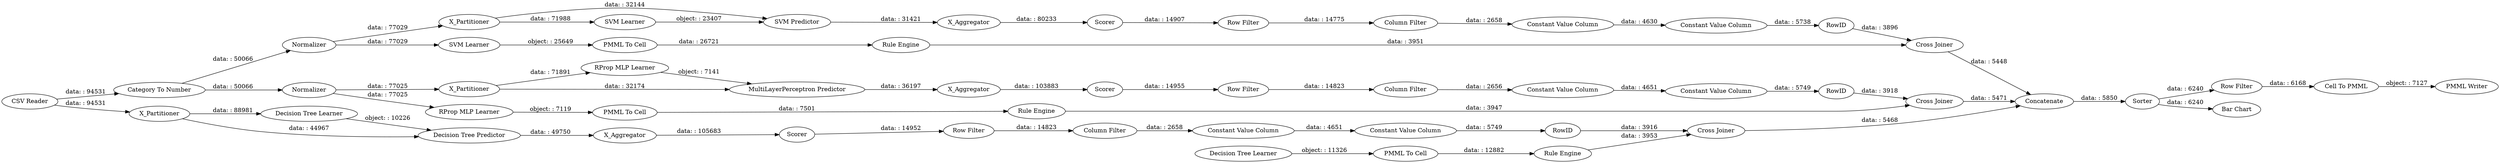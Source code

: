 digraph {
	"-4601684365518077290_9" [label="Row Filter"]
	"-6704980325610055109_53" [label="Row Filter"]
	"-6704980325610055109_64" [label="Bar Chart"]
	"-3832125503745252645_39" [label=Scorer]
	"-3832125503745252645_7" [label=X_Aggregator]
	"-1214857778765701445_34" [label="Rule Engine"]
	"4788337964956219211_40" [label=Normalizer]
	"-6613863716533746086_28" [label="PMML To Cell"]
	"4788337964956219211_32" [label="SVM Predictor"]
	"-6613863716533746086_34" [label="Rule Engine"]
	"7643186763733458542_292" [label="Constant Value Column"]
	"-6613863716533746086_33" [label="Decision Tree Learner"]
	"8063567640946672635_290" [label="Constant Value Column"]
	"-1439516243627908306_39" [label=Normalizer]
	"8063567640946672635_293" [label=RowID]
	"4788337964956219211_7" [label=X_Aggregator]
	"-4601684365518077290_292" [label="Constant Value Column"]
	"-310166497723589278_35" [label="Rule Engine"]
	"-3832125503745252645_38" [label="Cross Joiner"]
	"-6704980325610055109_61" [label="PMML Writer"]
	"4788337964956219211_2" [label=X_Partitioner]
	"-1439516243627908306_31" [label="RProp MLP Learner"]
	"7643186763733458542_290" [label="Constant Value Column"]
	"4788337964956219211_39" [label="Cross Joiner"]
	"-4601684365518077290_290" [label="Constant Value Column"]
	"-1439516243627908306_38" [label="Cross Joiner"]
	"-1439516243627908306_7" [label=X_Aggregator]
	"4788337964956219211_31" [label="SVM Learner"]
	"8063567640946672635_9" [label="Row Filter"]
	"-4601684365518077290_293" [label=RowID]
	"-6704980325610055109_58" [label="Category To Number"]
	"-1439516243627908306_2" [label=X_Partitioner]
	"-1214857778765701445_22" [label="PMML To Cell"]
	"-6704980325610055109_1" [label="CSV Reader"]
	"-6704980325610055109_62" [label=Concatenate]
	"-310166497723589278_33" [label="SVM Learner"]
	"-310166497723589278_34" [label="PMML To Cell"]
	"-3832125503745252645_31" [label="Decision Tree Learner"]
	"-1214857778765701445_35" [label="RProp MLP Learner"]
	"7643186763733458542_294" [label="Column Filter"]
	"-6704980325610055109_54" [label="Cell To PMML"]
	"7643186763733458542_293" [label=RowID]
	"8063567640946672635_292" [label="Constant Value Column"]
	"8063567640946672635_294" [label="Column Filter"]
	"-3832125503745252645_32" [label="Decision Tree Predictor"]
	"-3832125503745252645_2" [label=X_Partitioner]
	"4788337964956219211_41" [label=Scorer]
	"-6704980325610055109_52" [label=Sorter]
	"7643186763733458542_9" [label="Row Filter"]
	"-4601684365518077290_294" [label="Column Filter"]
	"-1439516243627908306_40" [label=Scorer]
	"-1439516243627908306_32" [label="MultiLayerPerceptron Predictor"]
	"-1439516243627908306_31" -> "-1439516243627908306_32" [label="object: : 7141"]
	"-310166497723589278_33" -> "-310166497723589278_34" [label="object: : 25649"]
	"8063567640946672635_290" -> "8063567640946672635_292" [label="data: : 4630"]
	"-1439516243627908306_2" -> "-1439516243627908306_32" [label="data: : 32174"]
	"4788337964956219211_40" -> "4788337964956219211_2" [label="data: : 77029"]
	"7643186763733458542_290" -> "7643186763733458542_292" [label="data: : 4651"]
	"-1214857778765701445_22" -> "-1214857778765701445_34" [label="data: : 7501"]
	"-3832125503745252645_7" -> "-3832125503745252645_39" [label="data: : 105683"]
	"8063567640946672635_293" -> "4788337964956219211_39" [label="data: : 3896"]
	"-6613863716533746086_34" -> "-3832125503745252645_38" [label="data: : 3953"]
	"4788337964956219211_32" -> "4788337964956219211_7" [label="data: : 31421"]
	"7643186763733458542_9" -> "7643186763733458542_294" [label="data: : 14823"]
	"-3832125503745252645_32" -> "-3832125503745252645_7" [label="data: : 49750"]
	"-310166497723589278_34" -> "-310166497723589278_35" [label="data: : 26721"]
	"7643186763733458542_293" -> "-1439516243627908306_38" [label="data: : 3918"]
	"7643186763733458542_294" -> "7643186763733458542_290" [label="data: : 2656"]
	"4788337964956219211_39" -> "-6704980325610055109_62" [label="data: : 5448"]
	"-6704980325610055109_1" -> "-6704980325610055109_58" [label="data: : 94531"]
	"-6704980325610055109_58" -> "4788337964956219211_40" [label="data: : 50066"]
	"-1439516243627908306_32" -> "-1439516243627908306_7" [label="data: : 36197"]
	"-1214857778765701445_34" -> "-1439516243627908306_38" [label="data: : 3947"]
	"-4601684365518077290_292" -> "-4601684365518077290_293" [label="data: : 5749"]
	"7643186763733458542_292" -> "7643186763733458542_293" [label="data: : 5749"]
	"4788337964956219211_7" -> "4788337964956219211_41" [label="data: : 80233"]
	"-3832125503745252645_38" -> "-6704980325610055109_62" [label="data: : 5468"]
	"-1439516243627908306_7" -> "-1439516243627908306_40" [label="data: : 103883"]
	"8063567640946672635_294" -> "8063567640946672635_290" [label="data: : 2658"]
	"4788337964956219211_41" -> "8063567640946672635_9" [label="data: : 14907"]
	"4788337964956219211_2" -> "4788337964956219211_31" [label="data: : 71988"]
	"-6704980325610055109_52" -> "-6704980325610055109_53" [label="data: : 6240"]
	"-3832125503745252645_39" -> "-4601684365518077290_9" [label="data: : 14952"]
	"-4601684365518077290_293" -> "-3832125503745252645_38" [label="data: : 3916"]
	"-6704980325610055109_53" -> "-6704980325610055109_54" [label="data: : 6168"]
	"8063567640946672635_9" -> "8063567640946672635_294" [label="data: : 14775"]
	"-4601684365518077290_294" -> "-4601684365518077290_290" [label="data: : 2658"]
	"-1439516243627908306_39" -> "-1214857778765701445_35" [label="data: : 77025"]
	"-1439516243627908306_40" -> "7643186763733458542_9" [label="data: : 14955"]
	"-6704980325610055109_1" -> "-3832125503745252645_2" [label="data: : 94531"]
	"8063567640946672635_292" -> "8063567640946672635_293" [label="data: : 5738"]
	"4788337964956219211_40" -> "-310166497723589278_33" [label="data: : 77029"]
	"-6704980325610055109_52" -> "-6704980325610055109_64" [label="data: : 6240"]
	"-6704980325610055109_54" -> "-6704980325610055109_61" [label="object: : 7127"]
	"-3832125503745252645_2" -> "-3832125503745252645_32" [label="data: : 44967"]
	"-6704980325610055109_62" -> "-6704980325610055109_52" [label="data: : 5850"]
	"4788337964956219211_2" -> "4788337964956219211_32" [label="data: : 32144"]
	"-6613863716533746086_33" -> "-6613863716533746086_28" [label="object: : 11326"]
	"-1214857778765701445_35" -> "-1214857778765701445_22" [label="object: : 7119"]
	"-6613863716533746086_28" -> "-6613863716533746086_34" [label="data: : 12882"]
	"-3832125503745252645_2" -> "-3832125503745252645_31" [label="data: : 88981"]
	"-4601684365518077290_290" -> "-4601684365518077290_292" [label="data: : 4651"]
	"-4601684365518077290_9" -> "-4601684365518077290_294" [label="data: : 14823"]
	"-3832125503745252645_31" -> "-3832125503745252645_32" [label="object: : 10226"]
	"-1439516243627908306_38" -> "-6704980325610055109_62" [label="data: : 5471"]
	"-310166497723589278_35" -> "4788337964956219211_39" [label="data: : 3951"]
	"-6704980325610055109_58" -> "-1439516243627908306_39" [label="data: : 50066"]
	"-1439516243627908306_39" -> "-1439516243627908306_2" [label="data: : 77025"]
	"4788337964956219211_31" -> "4788337964956219211_32" [label="object: : 23407"]
	"-1439516243627908306_2" -> "-1439516243627908306_31" [label="data: : 71891"]
	rankdir=LR
}
